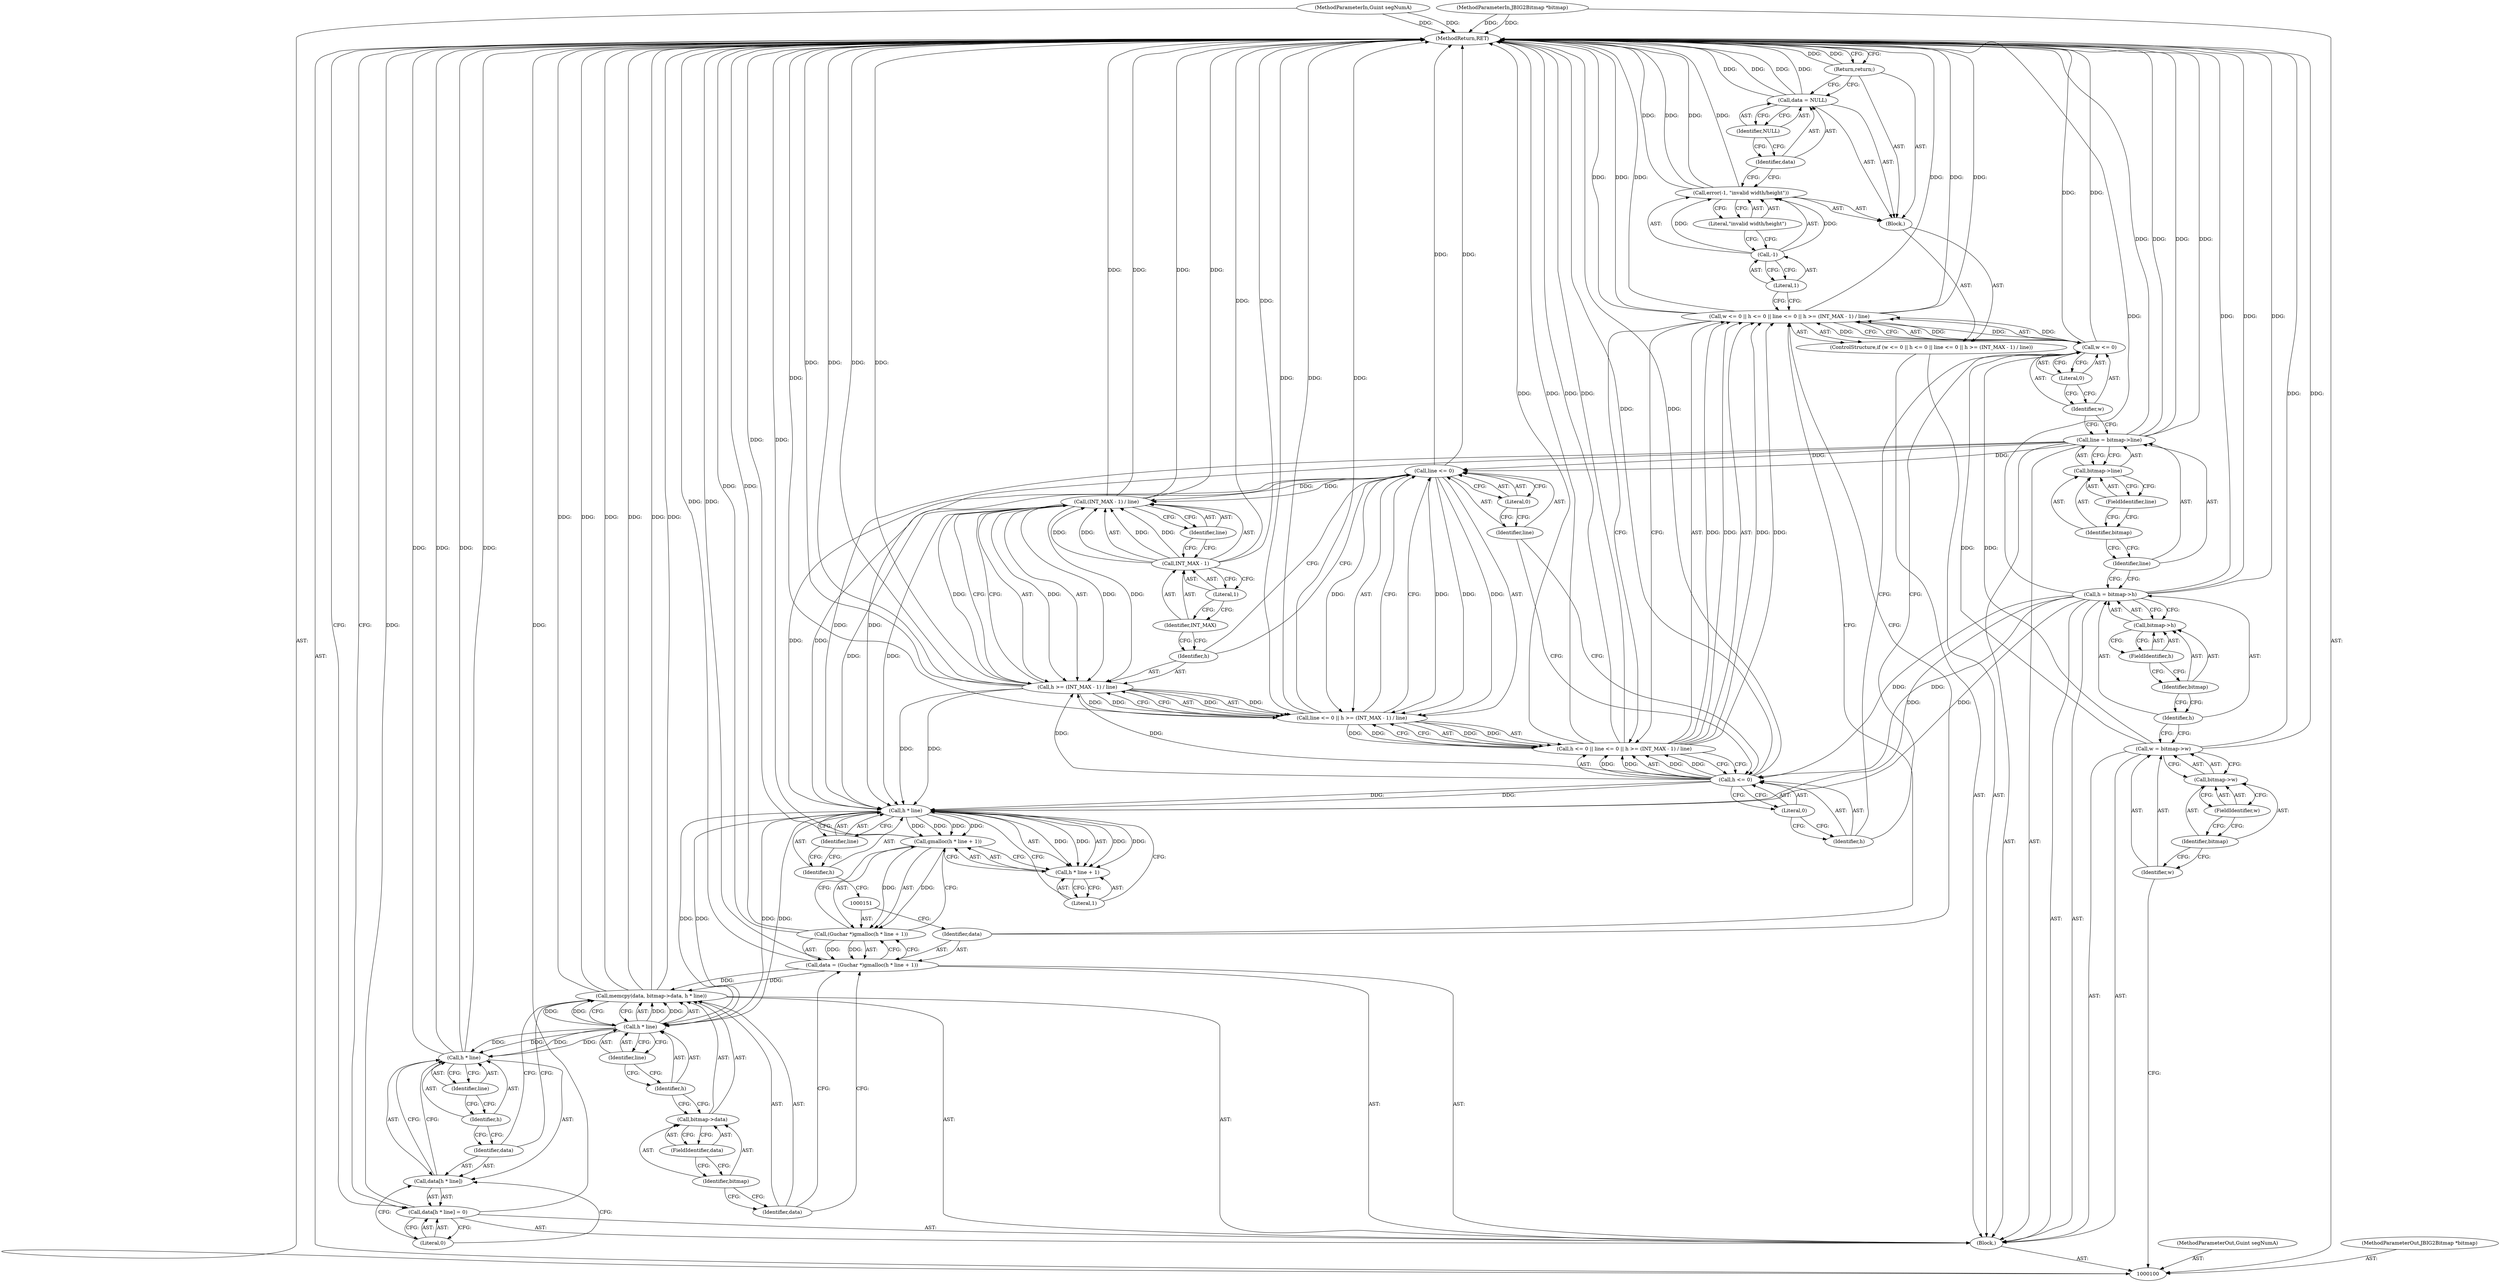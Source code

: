 digraph "1_poppler_7b2d314a61fd0e12f47c62996cb49ec0d1ba747a_9" {
"1000173" [label="(MethodReturn,RET)"];
"1000101" [label="(MethodParameterIn,Guint segNumA)"];
"1000255" [label="(MethodParameterOut,Guint segNumA)"];
"1000102" [label="(MethodParameterIn,JBIG2Bitmap *bitmap)"];
"1000256" [label="(MethodParameterOut,JBIG2Bitmap *bitmap)"];
"1000146" [label="(Identifier,NULL)"];
"1000144" [label="(Call,data = NULL)"];
"1000145" [label="(Identifier,data)"];
"1000147" [label="(Return,return;)"];
"1000152" [label="(Call,gmalloc(h * line + 1))"];
"1000148" [label="(Call,data = (Guchar *)gmalloc(h * line + 1))"];
"1000149" [label="(Identifier,data)"];
"1000153" [label="(Call,h * line + 1)"];
"1000154" [label="(Call,h * line)"];
"1000155" [label="(Identifier,h)"];
"1000156" [label="(Identifier,line)"];
"1000157" [label="(Literal,1)"];
"1000150" [label="(Call,(Guchar *)gmalloc(h * line + 1))"];
"1000159" [label="(Identifier,data)"];
"1000160" [label="(Call,bitmap->data)"];
"1000161" [label="(Identifier,bitmap)"];
"1000162" [label="(FieldIdentifier,data)"];
"1000158" [label="(Call,memcpy(data, bitmap->data, h * line))"];
"1000163" [label="(Call,h * line)"];
"1000164" [label="(Identifier,h)"];
"1000165" [label="(Identifier,line)"];
"1000171" [label="(Identifier,line)"];
"1000172" [label="(Literal,0)"];
"1000166" [label="(Call,data[h * line] = 0)"];
"1000167" [label="(Call,data[h * line])"];
"1000168" [label="(Identifier,data)"];
"1000169" [label="(Call,h * line)"];
"1000170" [label="(Identifier,h)"];
"1000103" [label="(Block,)"];
"1000108" [label="(FieldIdentifier,w)"];
"1000104" [label="(Call,w = bitmap->w)"];
"1000105" [label="(Identifier,w)"];
"1000106" [label="(Call,bitmap->w)"];
"1000107" [label="(Identifier,bitmap)"];
"1000113" [label="(FieldIdentifier,h)"];
"1000109" [label="(Call,h = bitmap->h)"];
"1000110" [label="(Identifier,h)"];
"1000111" [label="(Call,bitmap->h)"];
"1000112" [label="(Identifier,bitmap)"];
"1000118" [label="(FieldIdentifier,line)"];
"1000114" [label="(Call,line = bitmap->line)"];
"1000115" [label="(Identifier,line)"];
"1000116" [label="(Call,bitmap->line)"];
"1000117" [label="(Identifier,bitmap)"];
"1000123" [label="(Literal,0)"];
"1000124" [label="(Call,h <= 0 || line <= 0 || h >= (INT_MAX - 1) / line)"];
"1000125" [label="(Call,h <= 0)"];
"1000126" [label="(Identifier,h)"];
"1000119" [label="(ControlStructure,if (w <= 0 || h <= 0 || line <= 0 || h >= (INT_MAX - 1) / line))"];
"1000127" [label="(Literal,0)"];
"1000128" [label="(Call,line <= 0 || h >= (INT_MAX - 1) / line)"];
"1000129" [label="(Call,line <= 0)"];
"1000130" [label="(Identifier,line)"];
"1000131" [label="(Literal,0)"];
"1000132" [label="(Call,h >= (INT_MAX - 1) / line)"];
"1000133" [label="(Identifier,h)"];
"1000134" [label="(Call,(INT_MAX - 1) / line)"];
"1000135" [label="(Call,INT_MAX - 1)"];
"1000136" [label="(Identifier,INT_MAX)"];
"1000137" [label="(Literal,1)"];
"1000120" [label="(Call,w <= 0 || h <= 0 || line <= 0 || h >= (INT_MAX - 1) / line)"];
"1000121" [label="(Call,w <= 0)"];
"1000122" [label="(Identifier,w)"];
"1000138" [label="(Identifier,line)"];
"1000139" [label="(Block,)"];
"1000141" [label="(Call,-1)"];
"1000142" [label="(Literal,1)"];
"1000143" [label="(Literal,\"invalid width/height\")"];
"1000140" [label="(Call,error(-1, \"invalid width/height\"))"];
"1000173" -> "1000100"  [label="AST: "];
"1000173" -> "1000147"  [label="CFG: "];
"1000173" -> "1000166"  [label="CFG: "];
"1000158" -> "1000173"  [label="DDG: "];
"1000158" -> "1000173"  [label="DDG: "];
"1000158" -> "1000173"  [label="DDG: "];
"1000124" -> "1000173"  [label="DDG: "];
"1000124" -> "1000173"  [label="DDG: "];
"1000152" -> "1000173"  [label="DDG: "];
"1000144" -> "1000173"  [label="DDG: "];
"1000144" -> "1000173"  [label="DDG: "];
"1000120" -> "1000173"  [label="DDG: "];
"1000120" -> "1000173"  [label="DDG: "];
"1000120" -> "1000173"  [label="DDG: "];
"1000129" -> "1000173"  [label="DDG: "];
"1000125" -> "1000173"  [label="DDG: "];
"1000128" -> "1000173"  [label="DDG: "];
"1000128" -> "1000173"  [label="DDG: "];
"1000140" -> "1000173"  [label="DDG: "];
"1000140" -> "1000173"  [label="DDG: "];
"1000150" -> "1000173"  [label="DDG: "];
"1000166" -> "1000173"  [label="DDG: "];
"1000132" -> "1000173"  [label="DDG: "];
"1000132" -> "1000173"  [label="DDG: "];
"1000114" -> "1000173"  [label="DDG: "];
"1000114" -> "1000173"  [label="DDG: "];
"1000102" -> "1000173"  [label="DDG: "];
"1000134" -> "1000173"  [label="DDG: "];
"1000134" -> "1000173"  [label="DDG: "];
"1000101" -> "1000173"  [label="DDG: "];
"1000109" -> "1000173"  [label="DDG: "];
"1000109" -> "1000173"  [label="DDG: "];
"1000135" -> "1000173"  [label="DDG: "];
"1000121" -> "1000173"  [label="DDG: "];
"1000169" -> "1000173"  [label="DDG: "];
"1000169" -> "1000173"  [label="DDG: "];
"1000148" -> "1000173"  [label="DDG: "];
"1000104" -> "1000173"  [label="DDG: "];
"1000147" -> "1000173"  [label="DDG: "];
"1000101" -> "1000100"  [label="AST: "];
"1000101" -> "1000173"  [label="DDG: "];
"1000255" -> "1000100"  [label="AST: "];
"1000102" -> "1000100"  [label="AST: "];
"1000102" -> "1000173"  [label="DDG: "];
"1000256" -> "1000100"  [label="AST: "];
"1000146" -> "1000144"  [label="AST: "];
"1000146" -> "1000145"  [label="CFG: "];
"1000144" -> "1000146"  [label="CFG: "];
"1000144" -> "1000139"  [label="AST: "];
"1000144" -> "1000146"  [label="CFG: "];
"1000145" -> "1000144"  [label="AST: "];
"1000146" -> "1000144"  [label="AST: "];
"1000147" -> "1000144"  [label="CFG: "];
"1000144" -> "1000173"  [label="DDG: "];
"1000144" -> "1000173"  [label="DDG: "];
"1000145" -> "1000144"  [label="AST: "];
"1000145" -> "1000140"  [label="CFG: "];
"1000146" -> "1000145"  [label="CFG: "];
"1000147" -> "1000139"  [label="AST: "];
"1000147" -> "1000144"  [label="CFG: "];
"1000173" -> "1000147"  [label="CFG: "];
"1000147" -> "1000173"  [label="DDG: "];
"1000152" -> "1000150"  [label="AST: "];
"1000152" -> "1000153"  [label="CFG: "];
"1000153" -> "1000152"  [label="AST: "];
"1000150" -> "1000152"  [label="CFG: "];
"1000152" -> "1000173"  [label="DDG: "];
"1000152" -> "1000150"  [label="DDG: "];
"1000154" -> "1000152"  [label="DDG: "];
"1000154" -> "1000152"  [label="DDG: "];
"1000148" -> "1000103"  [label="AST: "];
"1000148" -> "1000150"  [label="CFG: "];
"1000149" -> "1000148"  [label="AST: "];
"1000150" -> "1000148"  [label="AST: "];
"1000159" -> "1000148"  [label="CFG: "];
"1000148" -> "1000173"  [label="DDG: "];
"1000150" -> "1000148"  [label="DDG: "];
"1000148" -> "1000158"  [label="DDG: "];
"1000149" -> "1000148"  [label="AST: "];
"1000149" -> "1000120"  [label="CFG: "];
"1000151" -> "1000149"  [label="CFG: "];
"1000153" -> "1000152"  [label="AST: "];
"1000153" -> "1000157"  [label="CFG: "];
"1000154" -> "1000153"  [label="AST: "];
"1000157" -> "1000153"  [label="AST: "];
"1000152" -> "1000153"  [label="CFG: "];
"1000154" -> "1000153"  [label="DDG: "];
"1000154" -> "1000153"  [label="DDG: "];
"1000154" -> "1000153"  [label="AST: "];
"1000154" -> "1000156"  [label="CFG: "];
"1000155" -> "1000154"  [label="AST: "];
"1000156" -> "1000154"  [label="AST: "];
"1000157" -> "1000154"  [label="CFG: "];
"1000154" -> "1000152"  [label="DDG: "];
"1000154" -> "1000152"  [label="DDG: "];
"1000154" -> "1000153"  [label="DDG: "];
"1000154" -> "1000153"  [label="DDG: "];
"1000125" -> "1000154"  [label="DDG: "];
"1000132" -> "1000154"  [label="DDG: "];
"1000109" -> "1000154"  [label="DDG: "];
"1000129" -> "1000154"  [label="DDG: "];
"1000114" -> "1000154"  [label="DDG: "];
"1000134" -> "1000154"  [label="DDG: "];
"1000154" -> "1000163"  [label="DDG: "];
"1000154" -> "1000163"  [label="DDG: "];
"1000155" -> "1000154"  [label="AST: "];
"1000155" -> "1000151"  [label="CFG: "];
"1000156" -> "1000155"  [label="CFG: "];
"1000156" -> "1000154"  [label="AST: "];
"1000156" -> "1000155"  [label="CFG: "];
"1000154" -> "1000156"  [label="CFG: "];
"1000157" -> "1000153"  [label="AST: "];
"1000157" -> "1000154"  [label="CFG: "];
"1000153" -> "1000157"  [label="CFG: "];
"1000150" -> "1000148"  [label="AST: "];
"1000150" -> "1000152"  [label="CFG: "];
"1000151" -> "1000150"  [label="AST: "];
"1000152" -> "1000150"  [label="AST: "];
"1000148" -> "1000150"  [label="CFG: "];
"1000150" -> "1000173"  [label="DDG: "];
"1000150" -> "1000148"  [label="DDG: "];
"1000152" -> "1000150"  [label="DDG: "];
"1000159" -> "1000158"  [label="AST: "];
"1000159" -> "1000148"  [label="CFG: "];
"1000161" -> "1000159"  [label="CFG: "];
"1000160" -> "1000158"  [label="AST: "];
"1000160" -> "1000162"  [label="CFG: "];
"1000161" -> "1000160"  [label="AST: "];
"1000162" -> "1000160"  [label="AST: "];
"1000164" -> "1000160"  [label="CFG: "];
"1000161" -> "1000160"  [label="AST: "];
"1000161" -> "1000159"  [label="CFG: "];
"1000162" -> "1000161"  [label="CFG: "];
"1000162" -> "1000160"  [label="AST: "];
"1000162" -> "1000161"  [label="CFG: "];
"1000160" -> "1000162"  [label="CFG: "];
"1000158" -> "1000103"  [label="AST: "];
"1000158" -> "1000163"  [label="CFG: "];
"1000159" -> "1000158"  [label="AST: "];
"1000160" -> "1000158"  [label="AST: "];
"1000163" -> "1000158"  [label="AST: "];
"1000168" -> "1000158"  [label="CFG: "];
"1000158" -> "1000173"  [label="DDG: "];
"1000158" -> "1000173"  [label="DDG: "];
"1000158" -> "1000173"  [label="DDG: "];
"1000148" -> "1000158"  [label="DDG: "];
"1000163" -> "1000158"  [label="DDG: "];
"1000163" -> "1000158"  [label="DDG: "];
"1000163" -> "1000158"  [label="AST: "];
"1000163" -> "1000165"  [label="CFG: "];
"1000164" -> "1000163"  [label="AST: "];
"1000165" -> "1000163"  [label="AST: "];
"1000158" -> "1000163"  [label="CFG: "];
"1000163" -> "1000158"  [label="DDG: "];
"1000163" -> "1000158"  [label="DDG: "];
"1000154" -> "1000163"  [label="DDG: "];
"1000154" -> "1000163"  [label="DDG: "];
"1000163" -> "1000169"  [label="DDG: "];
"1000163" -> "1000169"  [label="DDG: "];
"1000164" -> "1000163"  [label="AST: "];
"1000164" -> "1000160"  [label="CFG: "];
"1000165" -> "1000164"  [label="CFG: "];
"1000165" -> "1000163"  [label="AST: "];
"1000165" -> "1000164"  [label="CFG: "];
"1000163" -> "1000165"  [label="CFG: "];
"1000171" -> "1000169"  [label="AST: "];
"1000171" -> "1000170"  [label="CFG: "];
"1000169" -> "1000171"  [label="CFG: "];
"1000172" -> "1000166"  [label="AST: "];
"1000172" -> "1000167"  [label="CFG: "];
"1000166" -> "1000172"  [label="CFG: "];
"1000166" -> "1000103"  [label="AST: "];
"1000166" -> "1000172"  [label="CFG: "];
"1000167" -> "1000166"  [label="AST: "];
"1000172" -> "1000166"  [label="AST: "];
"1000173" -> "1000166"  [label="CFG: "];
"1000166" -> "1000173"  [label="DDG: "];
"1000167" -> "1000166"  [label="AST: "];
"1000167" -> "1000169"  [label="CFG: "];
"1000168" -> "1000167"  [label="AST: "];
"1000169" -> "1000167"  [label="AST: "];
"1000172" -> "1000167"  [label="CFG: "];
"1000168" -> "1000167"  [label="AST: "];
"1000168" -> "1000158"  [label="CFG: "];
"1000170" -> "1000168"  [label="CFG: "];
"1000169" -> "1000167"  [label="AST: "];
"1000169" -> "1000171"  [label="CFG: "];
"1000170" -> "1000169"  [label="AST: "];
"1000171" -> "1000169"  [label="AST: "];
"1000167" -> "1000169"  [label="CFG: "];
"1000169" -> "1000173"  [label="DDG: "];
"1000169" -> "1000173"  [label="DDG: "];
"1000163" -> "1000169"  [label="DDG: "];
"1000163" -> "1000169"  [label="DDG: "];
"1000170" -> "1000169"  [label="AST: "];
"1000170" -> "1000168"  [label="CFG: "];
"1000171" -> "1000170"  [label="CFG: "];
"1000103" -> "1000100"  [label="AST: "];
"1000104" -> "1000103"  [label="AST: "];
"1000109" -> "1000103"  [label="AST: "];
"1000114" -> "1000103"  [label="AST: "];
"1000119" -> "1000103"  [label="AST: "];
"1000148" -> "1000103"  [label="AST: "];
"1000158" -> "1000103"  [label="AST: "];
"1000166" -> "1000103"  [label="AST: "];
"1000108" -> "1000106"  [label="AST: "];
"1000108" -> "1000107"  [label="CFG: "];
"1000106" -> "1000108"  [label="CFG: "];
"1000104" -> "1000103"  [label="AST: "];
"1000104" -> "1000106"  [label="CFG: "];
"1000105" -> "1000104"  [label="AST: "];
"1000106" -> "1000104"  [label="AST: "];
"1000110" -> "1000104"  [label="CFG: "];
"1000104" -> "1000173"  [label="DDG: "];
"1000104" -> "1000121"  [label="DDG: "];
"1000105" -> "1000104"  [label="AST: "];
"1000105" -> "1000100"  [label="CFG: "];
"1000107" -> "1000105"  [label="CFG: "];
"1000106" -> "1000104"  [label="AST: "];
"1000106" -> "1000108"  [label="CFG: "];
"1000107" -> "1000106"  [label="AST: "];
"1000108" -> "1000106"  [label="AST: "];
"1000104" -> "1000106"  [label="CFG: "];
"1000107" -> "1000106"  [label="AST: "];
"1000107" -> "1000105"  [label="CFG: "];
"1000108" -> "1000107"  [label="CFG: "];
"1000113" -> "1000111"  [label="AST: "];
"1000113" -> "1000112"  [label="CFG: "];
"1000111" -> "1000113"  [label="CFG: "];
"1000109" -> "1000103"  [label="AST: "];
"1000109" -> "1000111"  [label="CFG: "];
"1000110" -> "1000109"  [label="AST: "];
"1000111" -> "1000109"  [label="AST: "];
"1000115" -> "1000109"  [label="CFG: "];
"1000109" -> "1000173"  [label="DDG: "];
"1000109" -> "1000173"  [label="DDG: "];
"1000109" -> "1000125"  [label="DDG: "];
"1000109" -> "1000154"  [label="DDG: "];
"1000110" -> "1000109"  [label="AST: "];
"1000110" -> "1000104"  [label="CFG: "];
"1000112" -> "1000110"  [label="CFG: "];
"1000111" -> "1000109"  [label="AST: "];
"1000111" -> "1000113"  [label="CFG: "];
"1000112" -> "1000111"  [label="AST: "];
"1000113" -> "1000111"  [label="AST: "];
"1000109" -> "1000111"  [label="CFG: "];
"1000112" -> "1000111"  [label="AST: "];
"1000112" -> "1000110"  [label="CFG: "];
"1000113" -> "1000112"  [label="CFG: "];
"1000118" -> "1000116"  [label="AST: "];
"1000118" -> "1000117"  [label="CFG: "];
"1000116" -> "1000118"  [label="CFG: "];
"1000114" -> "1000103"  [label="AST: "];
"1000114" -> "1000116"  [label="CFG: "];
"1000115" -> "1000114"  [label="AST: "];
"1000116" -> "1000114"  [label="AST: "];
"1000122" -> "1000114"  [label="CFG: "];
"1000114" -> "1000173"  [label="DDG: "];
"1000114" -> "1000173"  [label="DDG: "];
"1000114" -> "1000129"  [label="DDG: "];
"1000114" -> "1000154"  [label="DDG: "];
"1000115" -> "1000114"  [label="AST: "];
"1000115" -> "1000109"  [label="CFG: "];
"1000117" -> "1000115"  [label="CFG: "];
"1000116" -> "1000114"  [label="AST: "];
"1000116" -> "1000118"  [label="CFG: "];
"1000117" -> "1000116"  [label="AST: "];
"1000118" -> "1000116"  [label="AST: "];
"1000114" -> "1000116"  [label="CFG: "];
"1000117" -> "1000116"  [label="AST: "];
"1000117" -> "1000115"  [label="CFG: "];
"1000118" -> "1000117"  [label="CFG: "];
"1000123" -> "1000121"  [label="AST: "];
"1000123" -> "1000122"  [label="CFG: "];
"1000121" -> "1000123"  [label="CFG: "];
"1000124" -> "1000120"  [label="AST: "];
"1000124" -> "1000125"  [label="CFG: "];
"1000124" -> "1000128"  [label="CFG: "];
"1000125" -> "1000124"  [label="AST: "];
"1000128" -> "1000124"  [label="AST: "];
"1000120" -> "1000124"  [label="CFG: "];
"1000124" -> "1000173"  [label="DDG: "];
"1000124" -> "1000173"  [label="DDG: "];
"1000124" -> "1000120"  [label="DDG: "];
"1000124" -> "1000120"  [label="DDG: "];
"1000125" -> "1000124"  [label="DDG: "];
"1000125" -> "1000124"  [label="DDG: "];
"1000128" -> "1000124"  [label="DDG: "];
"1000128" -> "1000124"  [label="DDG: "];
"1000125" -> "1000124"  [label="AST: "];
"1000125" -> "1000127"  [label="CFG: "];
"1000126" -> "1000125"  [label="AST: "];
"1000127" -> "1000125"  [label="AST: "];
"1000130" -> "1000125"  [label="CFG: "];
"1000124" -> "1000125"  [label="CFG: "];
"1000125" -> "1000173"  [label="DDG: "];
"1000125" -> "1000124"  [label="DDG: "];
"1000125" -> "1000124"  [label="DDG: "];
"1000109" -> "1000125"  [label="DDG: "];
"1000125" -> "1000132"  [label="DDG: "];
"1000125" -> "1000154"  [label="DDG: "];
"1000126" -> "1000125"  [label="AST: "];
"1000126" -> "1000121"  [label="CFG: "];
"1000127" -> "1000126"  [label="CFG: "];
"1000119" -> "1000103"  [label="AST: "];
"1000120" -> "1000119"  [label="AST: "];
"1000139" -> "1000119"  [label="AST: "];
"1000127" -> "1000125"  [label="AST: "];
"1000127" -> "1000126"  [label="CFG: "];
"1000125" -> "1000127"  [label="CFG: "];
"1000128" -> "1000124"  [label="AST: "];
"1000128" -> "1000129"  [label="CFG: "];
"1000128" -> "1000132"  [label="CFG: "];
"1000129" -> "1000128"  [label="AST: "];
"1000132" -> "1000128"  [label="AST: "];
"1000124" -> "1000128"  [label="CFG: "];
"1000128" -> "1000173"  [label="DDG: "];
"1000128" -> "1000173"  [label="DDG: "];
"1000128" -> "1000124"  [label="DDG: "];
"1000128" -> "1000124"  [label="DDG: "];
"1000129" -> "1000128"  [label="DDG: "];
"1000129" -> "1000128"  [label="DDG: "];
"1000132" -> "1000128"  [label="DDG: "];
"1000132" -> "1000128"  [label="DDG: "];
"1000129" -> "1000128"  [label="AST: "];
"1000129" -> "1000131"  [label="CFG: "];
"1000130" -> "1000129"  [label="AST: "];
"1000131" -> "1000129"  [label="AST: "];
"1000133" -> "1000129"  [label="CFG: "];
"1000128" -> "1000129"  [label="CFG: "];
"1000129" -> "1000173"  [label="DDG: "];
"1000129" -> "1000128"  [label="DDG: "];
"1000129" -> "1000128"  [label="DDG: "];
"1000114" -> "1000129"  [label="DDG: "];
"1000129" -> "1000134"  [label="DDG: "];
"1000129" -> "1000154"  [label="DDG: "];
"1000130" -> "1000129"  [label="AST: "];
"1000130" -> "1000125"  [label="CFG: "];
"1000131" -> "1000130"  [label="CFG: "];
"1000131" -> "1000129"  [label="AST: "];
"1000131" -> "1000130"  [label="CFG: "];
"1000129" -> "1000131"  [label="CFG: "];
"1000132" -> "1000128"  [label="AST: "];
"1000132" -> "1000134"  [label="CFG: "];
"1000133" -> "1000132"  [label="AST: "];
"1000134" -> "1000132"  [label="AST: "];
"1000128" -> "1000132"  [label="CFG: "];
"1000132" -> "1000173"  [label="DDG: "];
"1000132" -> "1000173"  [label="DDG: "];
"1000132" -> "1000128"  [label="DDG: "];
"1000132" -> "1000128"  [label="DDG: "];
"1000125" -> "1000132"  [label="DDG: "];
"1000134" -> "1000132"  [label="DDG: "];
"1000134" -> "1000132"  [label="DDG: "];
"1000132" -> "1000154"  [label="DDG: "];
"1000133" -> "1000132"  [label="AST: "];
"1000133" -> "1000129"  [label="CFG: "];
"1000136" -> "1000133"  [label="CFG: "];
"1000134" -> "1000132"  [label="AST: "];
"1000134" -> "1000138"  [label="CFG: "];
"1000135" -> "1000134"  [label="AST: "];
"1000138" -> "1000134"  [label="AST: "];
"1000132" -> "1000134"  [label="CFG: "];
"1000134" -> "1000173"  [label="DDG: "];
"1000134" -> "1000173"  [label="DDG: "];
"1000134" -> "1000132"  [label="DDG: "];
"1000134" -> "1000132"  [label="DDG: "];
"1000135" -> "1000134"  [label="DDG: "];
"1000135" -> "1000134"  [label="DDG: "];
"1000129" -> "1000134"  [label="DDG: "];
"1000134" -> "1000154"  [label="DDG: "];
"1000135" -> "1000134"  [label="AST: "];
"1000135" -> "1000137"  [label="CFG: "];
"1000136" -> "1000135"  [label="AST: "];
"1000137" -> "1000135"  [label="AST: "];
"1000138" -> "1000135"  [label="CFG: "];
"1000135" -> "1000173"  [label="DDG: "];
"1000135" -> "1000134"  [label="DDG: "];
"1000135" -> "1000134"  [label="DDG: "];
"1000136" -> "1000135"  [label="AST: "];
"1000136" -> "1000133"  [label="CFG: "];
"1000137" -> "1000136"  [label="CFG: "];
"1000137" -> "1000135"  [label="AST: "];
"1000137" -> "1000136"  [label="CFG: "];
"1000135" -> "1000137"  [label="CFG: "];
"1000120" -> "1000119"  [label="AST: "];
"1000120" -> "1000121"  [label="CFG: "];
"1000120" -> "1000124"  [label="CFG: "];
"1000121" -> "1000120"  [label="AST: "];
"1000124" -> "1000120"  [label="AST: "];
"1000142" -> "1000120"  [label="CFG: "];
"1000149" -> "1000120"  [label="CFG: "];
"1000120" -> "1000173"  [label="DDG: "];
"1000120" -> "1000173"  [label="DDG: "];
"1000120" -> "1000173"  [label="DDG: "];
"1000121" -> "1000120"  [label="DDG: "];
"1000121" -> "1000120"  [label="DDG: "];
"1000124" -> "1000120"  [label="DDG: "];
"1000124" -> "1000120"  [label="DDG: "];
"1000121" -> "1000120"  [label="AST: "];
"1000121" -> "1000123"  [label="CFG: "];
"1000122" -> "1000121"  [label="AST: "];
"1000123" -> "1000121"  [label="AST: "];
"1000126" -> "1000121"  [label="CFG: "];
"1000120" -> "1000121"  [label="CFG: "];
"1000121" -> "1000173"  [label="DDG: "];
"1000121" -> "1000120"  [label="DDG: "];
"1000121" -> "1000120"  [label="DDG: "];
"1000104" -> "1000121"  [label="DDG: "];
"1000122" -> "1000121"  [label="AST: "];
"1000122" -> "1000114"  [label="CFG: "];
"1000123" -> "1000122"  [label="CFG: "];
"1000138" -> "1000134"  [label="AST: "];
"1000138" -> "1000135"  [label="CFG: "];
"1000134" -> "1000138"  [label="CFG: "];
"1000139" -> "1000119"  [label="AST: "];
"1000140" -> "1000139"  [label="AST: "];
"1000144" -> "1000139"  [label="AST: "];
"1000147" -> "1000139"  [label="AST: "];
"1000141" -> "1000140"  [label="AST: "];
"1000141" -> "1000142"  [label="CFG: "];
"1000142" -> "1000141"  [label="AST: "];
"1000143" -> "1000141"  [label="CFG: "];
"1000141" -> "1000140"  [label="DDG: "];
"1000142" -> "1000141"  [label="AST: "];
"1000142" -> "1000120"  [label="CFG: "];
"1000141" -> "1000142"  [label="CFG: "];
"1000143" -> "1000140"  [label="AST: "];
"1000143" -> "1000141"  [label="CFG: "];
"1000140" -> "1000143"  [label="CFG: "];
"1000140" -> "1000139"  [label="AST: "];
"1000140" -> "1000143"  [label="CFG: "];
"1000141" -> "1000140"  [label="AST: "];
"1000143" -> "1000140"  [label="AST: "];
"1000145" -> "1000140"  [label="CFG: "];
"1000140" -> "1000173"  [label="DDG: "];
"1000140" -> "1000173"  [label="DDG: "];
"1000141" -> "1000140"  [label="DDG: "];
}
